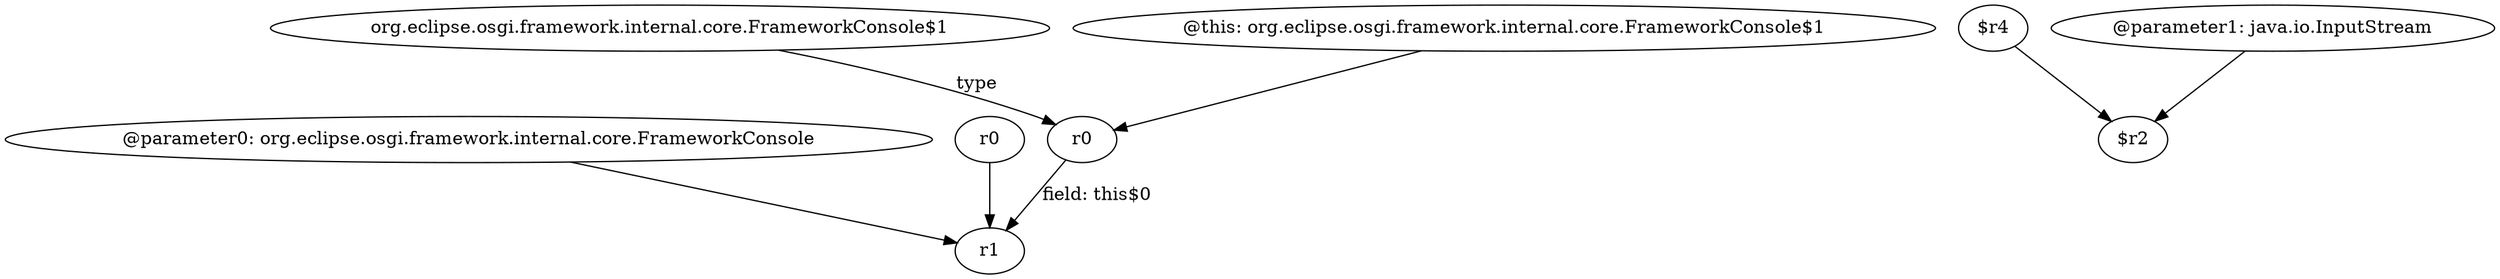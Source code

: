 digraph g {
0[label="r0"]
1[label="r1"]
0->1[label="field: this$0"]
2[label="@parameter0: org.eclipse.osgi.framework.internal.core.FrameworkConsole"]
2->1[label=""]
3[label="r0"]
3->1[label=""]
4[label="$r4"]
5[label="$r2"]
4->5[label=""]
6[label="org.eclipse.osgi.framework.internal.core.FrameworkConsole$1"]
6->0[label="type"]
7[label="@this: org.eclipse.osgi.framework.internal.core.FrameworkConsole$1"]
7->0[label=""]
8[label="@parameter1: java.io.InputStream"]
8->5[label=""]
}